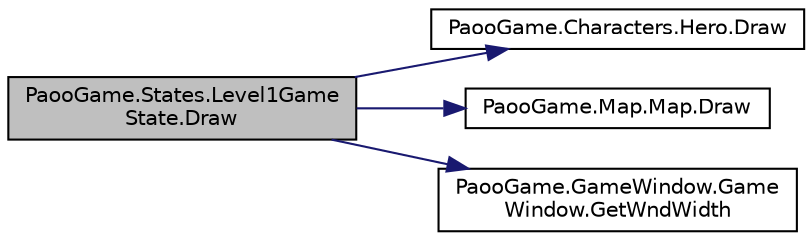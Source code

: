digraph "PaooGame.States.Level1GameState.Draw"
{
 // INTERACTIVE_SVG=YES
 // LATEX_PDF_SIZE
  edge [fontname="Helvetica",fontsize="10",labelfontname="Helvetica",labelfontsize="10"];
  node [fontname="Helvetica",fontsize="10",shape=record];
  rankdir="LR";
  Node1 [label="PaooGame.States.Level1Game\lState.Draw",height=0.2,width=0.4,color="black", fillcolor="grey75", style="filled", fontcolor="black",tooltip="Deseneaza nivelul curent."];
  Node1 -> Node2 [color="midnightblue",fontsize="10",style="solid",fontname="Helvetica"];
  Node2 [label="PaooGame.Characters.Hero.Draw",height=0.2,width=0.4,color="black", fillcolor="white", style="filled",URL="$class_paoo_game_1_1_characters_1_1_hero.html#a6b172cab0e2a128e64424e4aa28f5ef0",tooltip="Deseneaza eroul."];
  Node1 -> Node3 [color="midnightblue",fontsize="10",style="solid",fontname="Helvetica"];
  Node3 [label="PaooGame.Map.Map.Draw",height=0.2,width=0.4,color="black", fillcolor="white", style="filled",URL="$class_paoo_game_1_1_map_1_1_map.html#ac287bb3deac0a084105b7dd45b28a7e9",tooltip="Deseneaza harta actuala."];
  Node1 -> Node4 [color="midnightblue",fontsize="10",style="solid",fontname="Helvetica"];
  Node4 [label="PaooGame.GameWindow.Game\lWindow.GetWndWidth",height=0.2,width=0.4,color="black", fillcolor="white", style="filled",URL="$class_paoo_game_1_1_game_window_1_1_game_window.html#a39360a42d4d8c24c2ebec8b3d03f2352",tooltip="Returneaza latimea ferestrei."];
}
